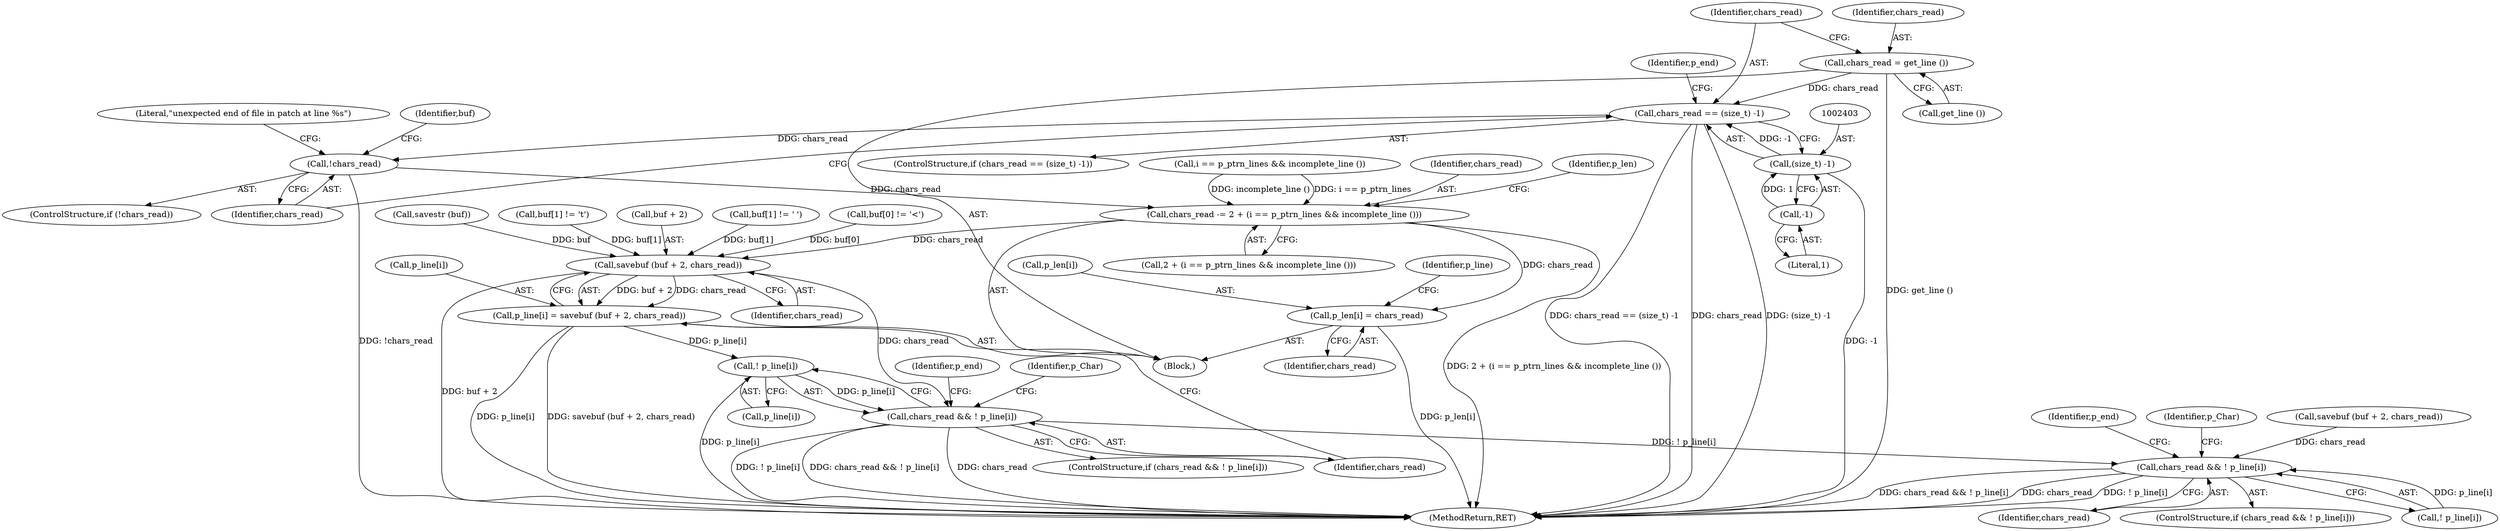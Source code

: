 digraph "0_savannah_0c08d7a902c6fdd49b704623a12d8d672ef18944@API" {
"1002400" [label="(Call,chars_read == (size_t) -1)"];
"1002396" [label="(Call,chars_read = get_line ())"];
"1002402" [label="(Call,(size_t) -1)"];
"1002404" [label="(Call,-1)"];
"1002416" [label="(Call,!chars_read)"];
"1002446" [label="(Call,chars_read -= 2 + (i == p_ptrn_lines && incomplete_line ()))"];
"1002455" [label="(Call,p_len[i] = chars_read)"];
"1002464" [label="(Call,savebuf (buf + 2, chars_read))"];
"1002460" [label="(Call,p_line[i] = savebuf (buf + 2, chars_read))"];
"1002472" [label="(Call,! p_line[i])"];
"1002470" [label="(Call,chars_read && ! p_line[i])"];
"1002652" [label="(Call,chars_read && ! p_line[i])"];
"1002459" [label="(Identifier,chars_read)"];
"1002651" [label="(ControlStructure,if (chars_read && ! p_line[i]))"];
"1002646" [label="(Call,savebuf (buf + 2, chars_read))"];
"1002446" [label="(Call,chars_read -= 2 + (i == p_ptrn_lines && incomplete_line ()))"];
"1002470" [label="(Call,chars_read && ! p_line[i])"];
"1002417" [label="(Identifier,chars_read)"];
"1002772" [label="(MethodReturn,RET)"];
"1002402" [label="(Call,(size_t) -1)"];
"1002447" [label="(Identifier,chars_read)"];
"1002473" [label="(Call,p_line[i])"];
"1002654" [label="(Call,! p_line[i])"];
"1002469" [label="(ControlStructure,if (chars_read && ! p_line[i]))"];
"1002660" [label="(Identifier,p_end)"];
"1002464" [label="(Call,savebuf (buf + 2, chars_read))"];
"1002427" [label="(Identifier,buf)"];
"1002456" [label="(Call,p_len[i])"];
"1002408" [label="(Identifier,p_end)"];
"1002404" [label="(Call,-1)"];
"1002399" [label="(ControlStructure,if (chars_read == (size_t) -1))"];
"1002653" [label="(Identifier,chars_read)"];
"1002472" [label="(Call,! p_line[i])"];
"1002396" [label="(Call,chars_read = get_line ())"];
"1002461" [label="(Call,p_line[i])"];
"1002419" [label="(Literal,\"unexpected end of file in patch at line %s\")"];
"1002457" [label="(Identifier,p_len)"];
"1002465" [label="(Call,buf + 2)"];
"1002431" [label="(Call,buf[1] != ' ')"];
"1002487" [label="(Identifier,p_Char)"];
"1002652" [label="(Call,chars_read && ! p_line[i])"];
"1002398" [label="(Call,get_line ())"];
"1002401" [label="(Identifier,chars_read)"];
"1002405" [label="(Literal,1)"];
"1002425" [label="(Call,buf[0] != '<')"];
"1002371" [label="(Call,savestr (buf))"];
"1002460" [label="(Call,p_line[i] = savebuf (buf + 2, chars_read))"];
"1002448" [label="(Call,2 + (i == p_ptrn_lines && incomplete_line ()))"];
"1002462" [label="(Identifier,p_line)"];
"1002397" [label="(Identifier,chars_read)"];
"1002478" [label="(Identifier,p_end)"];
"1002416" [label="(Call,!chars_read)"];
"1002400" [label="(Call,chars_read == (size_t) -1)"];
"1002415" [label="(ControlStructure,if (!chars_read))"];
"1002450" [label="(Call,i == p_ptrn_lines && incomplete_line ())"];
"1002669" [label="(Identifier,p_Char)"];
"1002471" [label="(Identifier,chars_read)"];
"1002455" [label="(Call,p_len[i] = chars_read)"];
"1002468" [label="(Identifier,chars_read)"];
"1002436" [label="(Call,buf[1] != '\t')"];
"1002395" [label="(Block,)"];
"1002400" -> "1002399"  [label="AST: "];
"1002400" -> "1002402"  [label="CFG: "];
"1002401" -> "1002400"  [label="AST: "];
"1002402" -> "1002400"  [label="AST: "];
"1002408" -> "1002400"  [label="CFG: "];
"1002417" -> "1002400"  [label="CFG: "];
"1002400" -> "1002772"  [label="DDG: (size_t) -1"];
"1002400" -> "1002772"  [label="DDG: chars_read == (size_t) -1"];
"1002400" -> "1002772"  [label="DDG: chars_read"];
"1002396" -> "1002400"  [label="DDG: chars_read"];
"1002402" -> "1002400"  [label="DDG: -1"];
"1002400" -> "1002416"  [label="DDG: chars_read"];
"1002396" -> "1002395"  [label="AST: "];
"1002396" -> "1002398"  [label="CFG: "];
"1002397" -> "1002396"  [label="AST: "];
"1002398" -> "1002396"  [label="AST: "];
"1002401" -> "1002396"  [label="CFG: "];
"1002396" -> "1002772"  [label="DDG: get_line ()"];
"1002402" -> "1002404"  [label="CFG: "];
"1002403" -> "1002402"  [label="AST: "];
"1002404" -> "1002402"  [label="AST: "];
"1002402" -> "1002772"  [label="DDG: -1"];
"1002404" -> "1002402"  [label="DDG: 1"];
"1002404" -> "1002405"  [label="CFG: "];
"1002405" -> "1002404"  [label="AST: "];
"1002416" -> "1002415"  [label="AST: "];
"1002416" -> "1002417"  [label="CFG: "];
"1002417" -> "1002416"  [label="AST: "];
"1002419" -> "1002416"  [label="CFG: "];
"1002427" -> "1002416"  [label="CFG: "];
"1002416" -> "1002772"  [label="DDG: !chars_read"];
"1002416" -> "1002446"  [label="DDG: chars_read"];
"1002446" -> "1002395"  [label="AST: "];
"1002446" -> "1002448"  [label="CFG: "];
"1002447" -> "1002446"  [label="AST: "];
"1002448" -> "1002446"  [label="AST: "];
"1002457" -> "1002446"  [label="CFG: "];
"1002446" -> "1002772"  [label="DDG: 2 + (i == p_ptrn_lines && incomplete_line ())"];
"1002450" -> "1002446"  [label="DDG: i == p_ptrn_lines"];
"1002450" -> "1002446"  [label="DDG: incomplete_line ()"];
"1002446" -> "1002455"  [label="DDG: chars_read"];
"1002446" -> "1002464"  [label="DDG: chars_read"];
"1002455" -> "1002395"  [label="AST: "];
"1002455" -> "1002459"  [label="CFG: "];
"1002456" -> "1002455"  [label="AST: "];
"1002459" -> "1002455"  [label="AST: "];
"1002462" -> "1002455"  [label="CFG: "];
"1002455" -> "1002772"  [label="DDG: p_len[i]"];
"1002464" -> "1002460"  [label="AST: "];
"1002464" -> "1002468"  [label="CFG: "];
"1002465" -> "1002464"  [label="AST: "];
"1002468" -> "1002464"  [label="AST: "];
"1002460" -> "1002464"  [label="CFG: "];
"1002464" -> "1002772"  [label="DDG: buf + 2"];
"1002464" -> "1002460"  [label="DDG: buf + 2"];
"1002464" -> "1002460"  [label="DDG: chars_read"];
"1002425" -> "1002464"  [label="DDG: buf[0]"];
"1002431" -> "1002464"  [label="DDG: buf[1]"];
"1002436" -> "1002464"  [label="DDG: buf[1]"];
"1002371" -> "1002464"  [label="DDG: buf"];
"1002464" -> "1002470"  [label="DDG: chars_read"];
"1002460" -> "1002395"  [label="AST: "];
"1002461" -> "1002460"  [label="AST: "];
"1002471" -> "1002460"  [label="CFG: "];
"1002460" -> "1002772"  [label="DDG: savebuf (buf + 2, chars_read)"];
"1002460" -> "1002772"  [label="DDG: p_line[i]"];
"1002460" -> "1002472"  [label="DDG: p_line[i]"];
"1002472" -> "1002470"  [label="AST: "];
"1002472" -> "1002473"  [label="CFG: "];
"1002473" -> "1002472"  [label="AST: "];
"1002470" -> "1002472"  [label="CFG: "];
"1002472" -> "1002772"  [label="DDG: p_line[i]"];
"1002472" -> "1002470"  [label="DDG: p_line[i]"];
"1002470" -> "1002469"  [label="AST: "];
"1002470" -> "1002471"  [label="CFG: "];
"1002471" -> "1002470"  [label="AST: "];
"1002478" -> "1002470"  [label="CFG: "];
"1002487" -> "1002470"  [label="CFG: "];
"1002470" -> "1002772"  [label="DDG: chars_read && ! p_line[i]"];
"1002470" -> "1002772"  [label="DDG: chars_read"];
"1002470" -> "1002772"  [label="DDG: ! p_line[i]"];
"1002470" -> "1002652"  [label="DDG: ! p_line[i]"];
"1002652" -> "1002651"  [label="AST: "];
"1002652" -> "1002653"  [label="CFG: "];
"1002652" -> "1002654"  [label="CFG: "];
"1002653" -> "1002652"  [label="AST: "];
"1002654" -> "1002652"  [label="AST: "];
"1002660" -> "1002652"  [label="CFG: "];
"1002669" -> "1002652"  [label="CFG: "];
"1002652" -> "1002772"  [label="DDG: chars_read && ! p_line[i]"];
"1002652" -> "1002772"  [label="DDG: chars_read"];
"1002652" -> "1002772"  [label="DDG: ! p_line[i]"];
"1002646" -> "1002652"  [label="DDG: chars_read"];
"1002654" -> "1002652"  [label="DDG: p_line[i]"];
}
